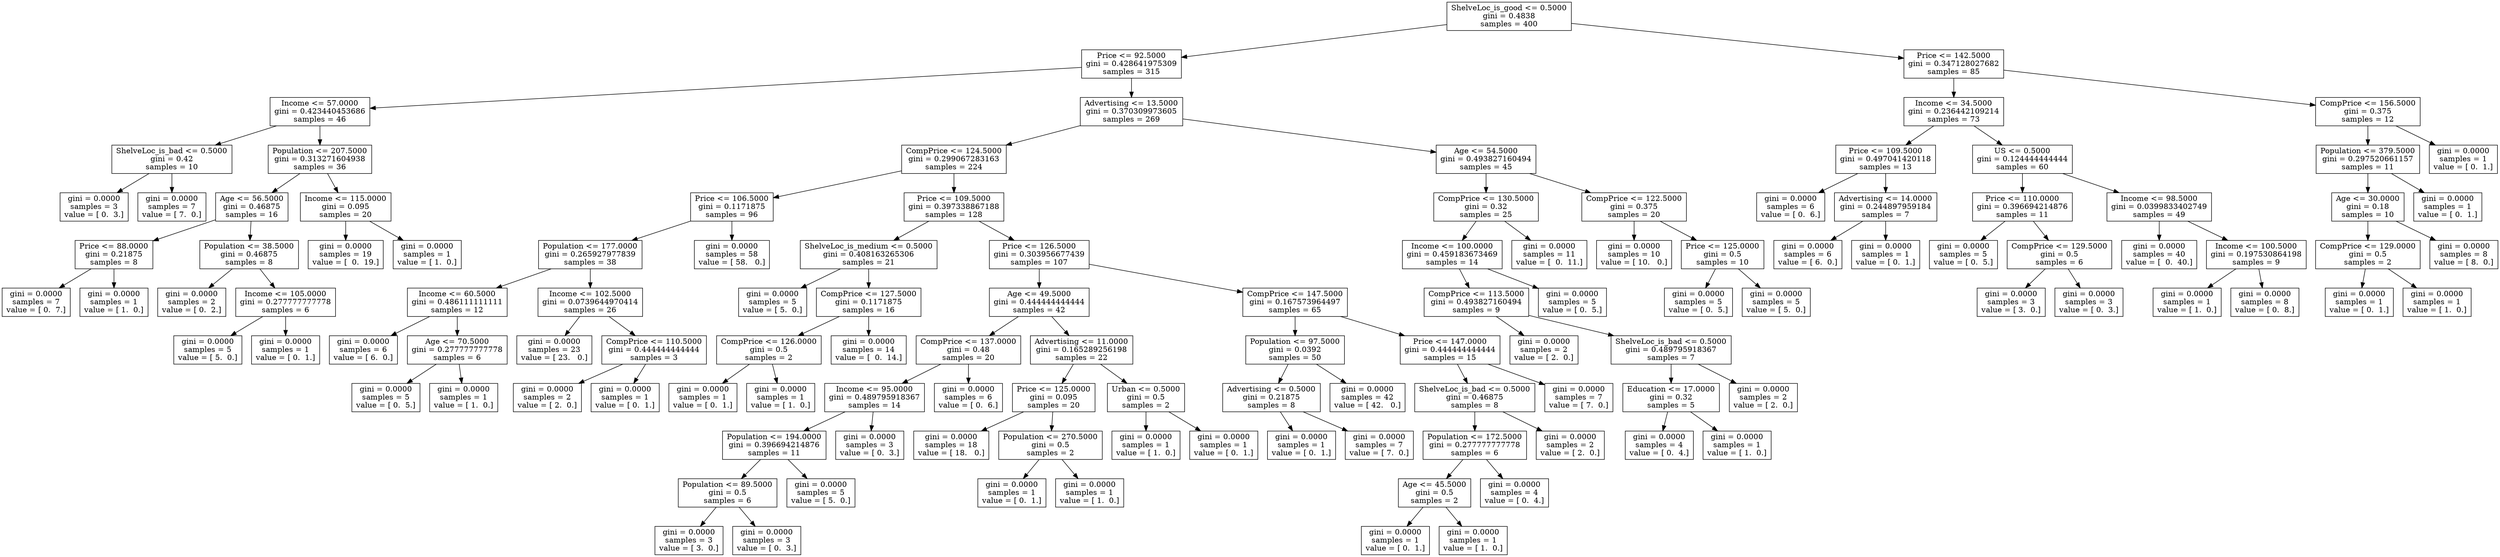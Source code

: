 digraph Tree {
0 [label="ShelveLoc_is_good <= 0.5000\ngini = 0.4838\nsamples = 400", shape="box"] ;
1 [label="Price <= 92.5000\ngini = 0.428641975309\nsamples = 315", shape="box"] ;
0 -> 1 ;
2 [label="Income <= 57.0000\ngini = 0.423440453686\nsamples = 46", shape="box"] ;
1 -> 2 ;
3 [label="ShelveLoc_is_bad <= 0.5000\ngini = 0.42\nsamples = 10", shape="box"] ;
2 -> 3 ;
4 [label="gini = 0.0000\nsamples = 3\nvalue = [ 0.  3.]", shape="box"] ;
3 -> 4 ;
5 [label="gini = 0.0000\nsamples = 7\nvalue = [ 7.  0.]", shape="box"] ;
3 -> 5 ;
6 [label="Population <= 207.5000\ngini = 0.313271604938\nsamples = 36", shape="box"] ;
2 -> 6 ;
7 [label="Age <= 56.5000\ngini = 0.46875\nsamples = 16", shape="box"] ;
6 -> 7 ;
8 [label="Price <= 88.0000\ngini = 0.21875\nsamples = 8", shape="box"] ;
7 -> 8 ;
9 [label="gini = 0.0000\nsamples = 7\nvalue = [ 0.  7.]", shape="box"] ;
8 -> 9 ;
10 [label="gini = 0.0000\nsamples = 1\nvalue = [ 1.  0.]", shape="box"] ;
8 -> 10 ;
11 [label="Population <= 38.5000\ngini = 0.46875\nsamples = 8", shape="box"] ;
7 -> 11 ;
12 [label="gini = 0.0000\nsamples = 2\nvalue = [ 0.  2.]", shape="box"] ;
11 -> 12 ;
13 [label="Income <= 105.0000\ngini = 0.277777777778\nsamples = 6", shape="box"] ;
11 -> 13 ;
14 [label="gini = 0.0000\nsamples = 5\nvalue = [ 5.  0.]", shape="box"] ;
13 -> 14 ;
15 [label="gini = 0.0000\nsamples = 1\nvalue = [ 0.  1.]", shape="box"] ;
13 -> 15 ;
16 [label="Income <= 115.0000\ngini = 0.095\nsamples = 20", shape="box"] ;
6 -> 16 ;
17 [label="gini = 0.0000\nsamples = 19\nvalue = [  0.  19.]", shape="box"] ;
16 -> 17 ;
18 [label="gini = 0.0000\nsamples = 1\nvalue = [ 1.  0.]", shape="box"] ;
16 -> 18 ;
19 [label="Advertising <= 13.5000\ngini = 0.370309973605\nsamples = 269", shape="box"] ;
1 -> 19 ;
20 [label="CompPrice <= 124.5000\ngini = 0.299067283163\nsamples = 224", shape="box"] ;
19 -> 20 ;
21 [label="Price <= 106.5000\ngini = 0.1171875\nsamples = 96", shape="box"] ;
20 -> 21 ;
22 [label="Population <= 177.0000\ngini = 0.265927977839\nsamples = 38", shape="box"] ;
21 -> 22 ;
23 [label="Income <= 60.5000\ngini = 0.486111111111\nsamples = 12", shape="box"] ;
22 -> 23 ;
24 [label="gini = 0.0000\nsamples = 6\nvalue = [ 6.  0.]", shape="box"] ;
23 -> 24 ;
25 [label="Age <= 70.5000\ngini = 0.277777777778\nsamples = 6", shape="box"] ;
23 -> 25 ;
26 [label="gini = 0.0000\nsamples = 5\nvalue = [ 0.  5.]", shape="box"] ;
25 -> 26 ;
27 [label="gini = 0.0000\nsamples = 1\nvalue = [ 1.  0.]", shape="box"] ;
25 -> 27 ;
28 [label="Income <= 102.5000\ngini = 0.0739644970414\nsamples = 26", shape="box"] ;
22 -> 28 ;
29 [label="gini = 0.0000\nsamples = 23\nvalue = [ 23.   0.]", shape="box"] ;
28 -> 29 ;
30 [label="CompPrice <= 110.5000\ngini = 0.444444444444\nsamples = 3", shape="box"] ;
28 -> 30 ;
31 [label="gini = 0.0000\nsamples = 2\nvalue = [ 2.  0.]", shape="box"] ;
30 -> 31 ;
32 [label="gini = 0.0000\nsamples = 1\nvalue = [ 0.  1.]", shape="box"] ;
30 -> 32 ;
33 [label="gini = 0.0000\nsamples = 58\nvalue = [ 58.   0.]", shape="box"] ;
21 -> 33 ;
34 [label="Price <= 109.5000\ngini = 0.397338867188\nsamples = 128", shape="box"] ;
20 -> 34 ;
35 [label="ShelveLoc_is_medium <= 0.5000\ngini = 0.408163265306\nsamples = 21", shape="box"] ;
34 -> 35 ;
36 [label="gini = 0.0000\nsamples = 5\nvalue = [ 5.  0.]", shape="box"] ;
35 -> 36 ;
37 [label="CompPrice <= 127.5000\ngini = 0.1171875\nsamples = 16", shape="box"] ;
35 -> 37 ;
38 [label="CompPrice <= 126.0000\ngini = 0.5\nsamples = 2", shape="box"] ;
37 -> 38 ;
39 [label="gini = 0.0000\nsamples = 1\nvalue = [ 0.  1.]", shape="box"] ;
38 -> 39 ;
40 [label="gini = 0.0000\nsamples = 1\nvalue = [ 1.  0.]", shape="box"] ;
38 -> 40 ;
41 [label="gini = 0.0000\nsamples = 14\nvalue = [  0.  14.]", shape="box"] ;
37 -> 41 ;
42 [label="Price <= 126.5000\ngini = 0.303956677439\nsamples = 107", shape="box"] ;
34 -> 42 ;
43 [label="Age <= 49.5000\ngini = 0.444444444444\nsamples = 42", shape="box"] ;
42 -> 43 ;
44 [label="CompPrice <= 137.0000\ngini = 0.48\nsamples = 20", shape="box"] ;
43 -> 44 ;
45 [label="Income <= 95.0000\ngini = 0.489795918367\nsamples = 14", shape="box"] ;
44 -> 45 ;
46 [label="Population <= 194.0000\ngini = 0.396694214876\nsamples = 11", shape="box"] ;
45 -> 46 ;
47 [label="Population <= 89.5000\ngini = 0.5\nsamples = 6", shape="box"] ;
46 -> 47 ;
48 [label="gini = 0.0000\nsamples = 3\nvalue = [ 3.  0.]", shape="box"] ;
47 -> 48 ;
49 [label="gini = 0.0000\nsamples = 3\nvalue = [ 0.  3.]", shape="box"] ;
47 -> 49 ;
50 [label="gini = 0.0000\nsamples = 5\nvalue = [ 5.  0.]", shape="box"] ;
46 -> 50 ;
51 [label="gini = 0.0000\nsamples = 3\nvalue = [ 0.  3.]", shape="box"] ;
45 -> 51 ;
52 [label="gini = 0.0000\nsamples = 6\nvalue = [ 0.  6.]", shape="box"] ;
44 -> 52 ;
53 [label="Advertising <= 11.0000\ngini = 0.165289256198\nsamples = 22", shape="box"] ;
43 -> 53 ;
54 [label="Price <= 125.0000\ngini = 0.095\nsamples = 20", shape="box"] ;
53 -> 54 ;
55 [label="gini = 0.0000\nsamples = 18\nvalue = [ 18.   0.]", shape="box"] ;
54 -> 55 ;
56 [label="Population <= 270.5000\ngini = 0.5\nsamples = 2", shape="box"] ;
54 -> 56 ;
57 [label="gini = 0.0000\nsamples = 1\nvalue = [ 0.  1.]", shape="box"] ;
56 -> 57 ;
58 [label="gini = 0.0000\nsamples = 1\nvalue = [ 1.  0.]", shape="box"] ;
56 -> 58 ;
59 [label="Urban <= 0.5000\ngini = 0.5\nsamples = 2", shape="box"] ;
53 -> 59 ;
60 [label="gini = 0.0000\nsamples = 1\nvalue = [ 1.  0.]", shape="box"] ;
59 -> 60 ;
61 [label="gini = 0.0000\nsamples = 1\nvalue = [ 0.  1.]", shape="box"] ;
59 -> 61 ;
62 [label="CompPrice <= 147.5000\ngini = 0.167573964497\nsamples = 65", shape="box"] ;
42 -> 62 ;
63 [label="Population <= 97.5000\ngini = 0.0392\nsamples = 50", shape="box"] ;
62 -> 63 ;
64 [label="Advertising <= 0.5000\ngini = 0.21875\nsamples = 8", shape="box"] ;
63 -> 64 ;
65 [label="gini = 0.0000\nsamples = 1\nvalue = [ 0.  1.]", shape="box"] ;
64 -> 65 ;
66 [label="gini = 0.0000\nsamples = 7\nvalue = [ 7.  0.]", shape="box"] ;
64 -> 66 ;
67 [label="gini = 0.0000\nsamples = 42\nvalue = [ 42.   0.]", shape="box"] ;
63 -> 67 ;
68 [label="Price <= 147.0000\ngini = 0.444444444444\nsamples = 15", shape="box"] ;
62 -> 68 ;
69 [label="ShelveLoc_is_bad <= 0.5000\ngini = 0.46875\nsamples = 8", shape="box"] ;
68 -> 69 ;
70 [label="Population <= 172.5000\ngini = 0.277777777778\nsamples = 6", shape="box"] ;
69 -> 70 ;
71 [label="Age <= 45.5000\ngini = 0.5\nsamples = 2", shape="box"] ;
70 -> 71 ;
72 [label="gini = 0.0000\nsamples = 1\nvalue = [ 0.  1.]", shape="box"] ;
71 -> 72 ;
73 [label="gini = 0.0000\nsamples = 1\nvalue = [ 1.  0.]", shape="box"] ;
71 -> 73 ;
74 [label="gini = 0.0000\nsamples = 4\nvalue = [ 0.  4.]", shape="box"] ;
70 -> 74 ;
75 [label="gini = 0.0000\nsamples = 2\nvalue = [ 2.  0.]", shape="box"] ;
69 -> 75 ;
76 [label="gini = 0.0000\nsamples = 7\nvalue = [ 7.  0.]", shape="box"] ;
68 -> 76 ;
77 [label="Age <= 54.5000\ngini = 0.493827160494\nsamples = 45", shape="box"] ;
19 -> 77 ;
78 [label="CompPrice <= 130.5000\ngini = 0.32\nsamples = 25", shape="box"] ;
77 -> 78 ;
79 [label="Income <= 100.0000\ngini = 0.459183673469\nsamples = 14", shape="box"] ;
78 -> 79 ;
80 [label="CompPrice <= 113.5000\ngini = 0.493827160494\nsamples = 9", shape="box"] ;
79 -> 80 ;
81 [label="gini = 0.0000\nsamples = 2\nvalue = [ 2.  0.]", shape="box"] ;
80 -> 81 ;
82 [label="ShelveLoc_is_bad <= 0.5000\ngini = 0.489795918367\nsamples = 7", shape="box"] ;
80 -> 82 ;
83 [label="Education <= 17.0000\ngini = 0.32\nsamples = 5", shape="box"] ;
82 -> 83 ;
84 [label="gini = 0.0000\nsamples = 4\nvalue = [ 0.  4.]", shape="box"] ;
83 -> 84 ;
85 [label="gini = 0.0000\nsamples = 1\nvalue = [ 1.  0.]", shape="box"] ;
83 -> 85 ;
86 [label="gini = 0.0000\nsamples = 2\nvalue = [ 2.  0.]", shape="box"] ;
82 -> 86 ;
87 [label="gini = 0.0000\nsamples = 5\nvalue = [ 0.  5.]", shape="box"] ;
79 -> 87 ;
88 [label="gini = 0.0000\nsamples = 11\nvalue = [  0.  11.]", shape="box"] ;
78 -> 88 ;
89 [label="CompPrice <= 122.5000\ngini = 0.375\nsamples = 20", shape="box"] ;
77 -> 89 ;
90 [label="gini = 0.0000\nsamples = 10\nvalue = [ 10.   0.]", shape="box"] ;
89 -> 90 ;
91 [label="Price <= 125.0000\ngini = 0.5\nsamples = 10", shape="box"] ;
89 -> 91 ;
92 [label="gini = 0.0000\nsamples = 5\nvalue = [ 0.  5.]", shape="box"] ;
91 -> 92 ;
93 [label="gini = 0.0000\nsamples = 5\nvalue = [ 5.  0.]", shape="box"] ;
91 -> 93 ;
94 [label="Price <= 142.5000\ngini = 0.347128027682\nsamples = 85", shape="box"] ;
0 -> 94 ;
95 [label="Income <= 34.5000\ngini = 0.236442109214\nsamples = 73", shape="box"] ;
94 -> 95 ;
96 [label="Price <= 109.5000\ngini = 0.497041420118\nsamples = 13", shape="box"] ;
95 -> 96 ;
97 [label="gini = 0.0000\nsamples = 6\nvalue = [ 0.  6.]", shape="box"] ;
96 -> 97 ;
98 [label="Advertising <= 14.0000\ngini = 0.244897959184\nsamples = 7", shape="box"] ;
96 -> 98 ;
99 [label="gini = 0.0000\nsamples = 6\nvalue = [ 6.  0.]", shape="box"] ;
98 -> 99 ;
100 [label="gini = 0.0000\nsamples = 1\nvalue = [ 0.  1.]", shape="box"] ;
98 -> 100 ;
101 [label="US <= 0.5000\ngini = 0.124444444444\nsamples = 60", shape="box"] ;
95 -> 101 ;
102 [label="Price <= 110.0000\ngini = 0.396694214876\nsamples = 11", shape="box"] ;
101 -> 102 ;
103 [label="gini = 0.0000\nsamples = 5\nvalue = [ 0.  5.]", shape="box"] ;
102 -> 103 ;
104 [label="CompPrice <= 129.5000\ngini = 0.5\nsamples = 6", shape="box"] ;
102 -> 104 ;
105 [label="gini = 0.0000\nsamples = 3\nvalue = [ 3.  0.]", shape="box"] ;
104 -> 105 ;
106 [label="gini = 0.0000\nsamples = 3\nvalue = [ 0.  3.]", shape="box"] ;
104 -> 106 ;
107 [label="Income <= 98.5000\ngini = 0.0399833402749\nsamples = 49", shape="box"] ;
101 -> 107 ;
108 [label="gini = 0.0000\nsamples = 40\nvalue = [  0.  40.]", shape="box"] ;
107 -> 108 ;
109 [label="Income <= 100.5000\ngini = 0.197530864198\nsamples = 9", shape="box"] ;
107 -> 109 ;
110 [label="gini = 0.0000\nsamples = 1\nvalue = [ 1.  0.]", shape="box"] ;
109 -> 110 ;
111 [label="gini = 0.0000\nsamples = 8\nvalue = [ 0.  8.]", shape="box"] ;
109 -> 111 ;
112 [label="CompPrice <= 156.5000\ngini = 0.375\nsamples = 12", shape="box"] ;
94 -> 112 ;
113 [label="Population <= 379.5000\ngini = 0.297520661157\nsamples = 11", shape="box"] ;
112 -> 113 ;
114 [label="Age <= 30.0000\ngini = 0.18\nsamples = 10", shape="box"] ;
113 -> 114 ;
115 [label="CompPrice <= 129.0000\ngini = 0.5\nsamples = 2", shape="box"] ;
114 -> 115 ;
116 [label="gini = 0.0000\nsamples = 1\nvalue = [ 0.  1.]", shape="box"] ;
115 -> 116 ;
117 [label="gini = 0.0000\nsamples = 1\nvalue = [ 1.  0.]", shape="box"] ;
115 -> 117 ;
118 [label="gini = 0.0000\nsamples = 8\nvalue = [ 8.  0.]", shape="box"] ;
114 -> 118 ;
119 [label="gini = 0.0000\nsamples = 1\nvalue = [ 0.  1.]", shape="box"] ;
113 -> 119 ;
120 [label="gini = 0.0000\nsamples = 1\nvalue = [ 0.  1.]", shape="box"] ;
112 -> 120 ;
}